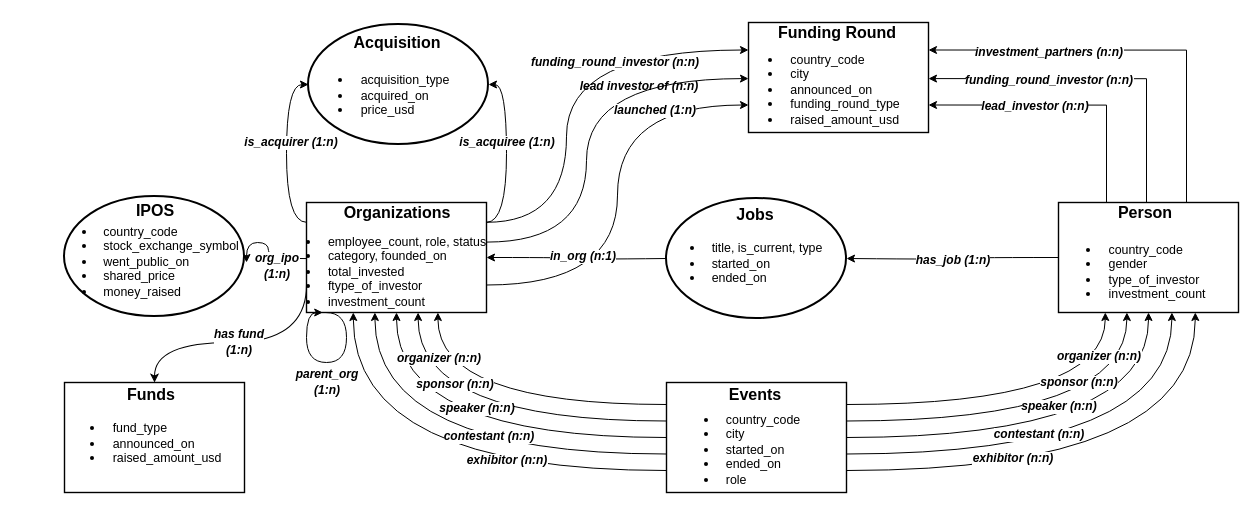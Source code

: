 <mxfile version="20.6.0" type="github"><diagram id="QIMUagScdIdmGEgs5ksX" name="Page-1"><mxGraphModel dx="1052" dy="668" grid="1" gridSize="10" guides="1" tooltips="1" connect="1" arrows="1" fold="1" page="1" pageScale="1" pageWidth="850" pageHeight="1100" math="0" shadow="0"><root><mxCell id="0"/><mxCell id="1" parent="0"/><mxCell id="bN4hetcuTy7aG8nyouE3-260" style="edgeStyle=orthogonalEdgeStyle;rounded=0;orthogonalLoop=1;jettySize=auto;html=1;exitX=1;exitY=0.75;exitDx=0;exitDy=0;entryX=0;entryY=0.75;entryDx=0;entryDy=0;entryPerimeter=0;endSize=3;strokeWidth=0.5;curved=1;exitPerimeter=0;" parent="1" source="bN4hetcuTy7aG8nyouE3-186" target="bN4hetcuTy7aG8nyouE3-121" edge="1"><mxGeometry relative="1" as="geometry"/></mxCell><mxCell id="bN4hetcuTy7aG8nyouE3-267" value="&lt;font style=&quot;font-size: 6px;&quot;&gt;lead investor of (n:n)&lt;/font&gt;" style="edgeLabel;html=1;align=center;verticalAlign=middle;resizable=0;points=[];fontSize=6;fontStyle=3" parent="bN4hetcuTy7aG8nyouE3-260" vertex="1" connectable="0"><mxGeometry x="-0.478" y="2" relative="1" as="geometry"><mxPoint x="18" y="-98" as="offset"/></mxGeometry></mxCell><mxCell id="bN4hetcuTy7aG8nyouE3-263" style="edgeStyle=orthogonalEdgeStyle;rounded=0;orthogonalLoop=1;jettySize=auto;html=1;exitX=1;exitY=0.36;exitDx=0;exitDy=0;entryX=0;entryY=0.51;entryDx=0;entryDy=0;entryPerimeter=0;endSize=3;strokeWidth=0.5;curved=1;exitPerimeter=0;" parent="1" source="bN4hetcuTy7aG8nyouE3-186" target="bN4hetcuTy7aG8nyouE3-121" edge="1"><mxGeometry relative="1" as="geometry"><Array as="points"><mxPoint x="440" y="230"/><mxPoint x="440" y="148"/></Array></mxGeometry></mxCell><mxCell id="bN4hetcuTy7aG8nyouE3-274" value="&lt;font style=&quot;font-size: 6px;&quot;&gt;launched (1:n)&lt;/font&gt;" style="edgeLabel;html=1;align=center;verticalAlign=middle;resizable=0;points=[];fontSize=6;fontStyle=3" parent="bN4hetcuTy7aG8nyouE3-263" vertex="1" connectable="0"><mxGeometry x="-0.264" y="2" relative="1" as="geometry"><mxPoint x="36" y="-38" as="offset"/></mxGeometry></mxCell><mxCell id="bN4hetcuTy7aG8nyouE3-262" style="edgeStyle=orthogonalEdgeStyle;rounded=0;orthogonalLoop=1;jettySize=auto;html=1;exitX=1;exitY=0.18;exitDx=0;exitDy=0;entryX=0;entryY=0.25;entryDx=0;entryDy=0;entryPerimeter=0;strokeWidth=0.5;endSize=3;curved=1;exitPerimeter=0;" parent="1" source="bN4hetcuTy7aG8nyouE3-186" target="bN4hetcuTy7aG8nyouE3-121" edge="1"><mxGeometry relative="1" as="geometry"><Array as="points"><mxPoint x="430" y="220"/><mxPoint x="430" y="134"/></Array></mxGeometry></mxCell><mxCell id="bN4hetcuTy7aG8nyouE3-268" value="&lt;font style=&quot;font-size: 6px;&quot;&gt;funding_round_investor (n:n)&lt;/font&gt;" style="edgeLabel;html=1;align=center;verticalAlign=middle;resizable=0;points=[];fontSize=6;fontStyle=3" parent="bN4hetcuTy7aG8nyouE3-262" vertex="1" connectable="0"><mxGeometry x="-0.515" y="2" relative="1" as="geometry"><mxPoint x="26" y="-68" as="offset"/></mxGeometry></mxCell><mxCell id="mSgQFC-y2hR3Ud8ihsHk-7" style="edgeStyle=orthogonalEdgeStyle;curved=1;rounded=1;sketch=0;orthogonalLoop=1;jettySize=auto;html=1;exitX=1;exitY=0.25;exitDx=0;exitDy=0;entryX=1;entryY=0.25;entryDx=0;entryDy=0;" parent="1" source="bN4hetcuTy7aG8nyouE3-121" target="bN4hetcuTy7aG8nyouE3-121" edge="1"><mxGeometry relative="1" as="geometry"><mxPoint x="570.222" y="133.556" as="targetPoint"/></mxGeometry></mxCell><mxCell id="bN4hetcuTy7aG8nyouE3-121" value="&lt;h6 style=&quot;&quot;&gt;&lt;br&gt;&lt;/h6&gt;" style="rounded=0;whiteSpace=wrap;html=1;strokeWidth=0.7;verticalAlign=top;labelPosition=center;verticalLabelPosition=middle;align=center;spacing=0;spacingBottom=0;points=[[0,0,0,0,0],[0,0.25,0,0,0],[0,0.51,0,0,0],[0,0.75,0,0,0],[0,1,0,0,0],[0.24,1,0,0,0],[0.26,0,0,0,0],[0.5,0,0,0,0],[0.5,1,0,0,0],[0.76,0,0,0,0],[0.76,1,0,0,0],[1,0,0,0,0],[1,0.25,0,0,0],[1,0.51,0,0,0],[1,0.75,0,0,0],[1,1,0,0,0]];" parent="1" vertex="1"><mxGeometry x="521" y="120" width="90" height="55" as="geometry"/></mxCell><mxCell id="bN4hetcuTy7aG8nyouE3-323" style="edgeStyle=orthogonalEdgeStyle;rounded=0;orthogonalLoop=1;jettySize=auto;html=1;entryX=1;entryY=0.5;entryDx=0;entryDy=0;fontSize=8;endSize=3;strokeWidth=0.5;curved=1;" parent="1" target="bN4hetcuTy7aG8nyouE3-186" edge="1"><mxGeometry relative="1" as="geometry"><mxPoint x="480" y="238" as="sourcePoint"/></mxGeometry></mxCell><mxCell id="bN4hetcuTy7aG8nyouE3-324" value="&lt;font style=&quot;font-size: 6px;&quot;&gt;in_org (n:1)&lt;/font&gt;" style="edgeLabel;html=1;align=center;verticalAlign=middle;resizable=0;points=[];fontSize=6;fontStyle=3" parent="bN4hetcuTy7aG8nyouE3-323" vertex="1" connectable="0"><mxGeometry x="0.249" relative="1" as="geometry"><mxPoint x="14" y="-1" as="offset"/></mxGeometry></mxCell><mxCell id="bN4hetcuTy7aG8nyouE3-302" style="edgeStyle=orthogonalEdgeStyle;rounded=0;orthogonalLoop=1;jettySize=auto;html=1;entryX=0.5;entryY=0;entryDx=0;entryDy=0;fontSize=9;strokeWidth=0.51;endSize=3;curved=1;exitX=0;exitY=0.75;exitDx=0;exitDy=0;exitPerimeter=0;" parent="1" source="bN4hetcuTy7aG8nyouE3-186" target="bN4hetcuTy7aG8nyouE3-226" edge="1"><mxGeometry relative="1" as="geometry"><mxPoint x="330" y="390" as="sourcePoint"/><Array as="points"><mxPoint x="300" y="280"/><mxPoint x="224" y="280"/></Array></mxGeometry></mxCell><mxCell id="bN4hetcuTy7aG8nyouE3-304" value="&lt;font style=&quot;font-size: 6px;&quot;&gt;has fund&lt;br style=&quot;font-size: 6px;&quot;&gt;(1:n)&lt;/font&gt;" style="edgeLabel;html=1;align=center;verticalAlign=middle;resizable=0;points=[];fontSize=6;fontStyle=3" parent="bN4hetcuTy7aG8nyouE3-302" vertex="1" connectable="0"><mxGeometry x="-0.149" relative="1" as="geometry"><mxPoint x="-10" as="offset"/></mxGeometry></mxCell><mxCell id="bN4hetcuTy7aG8nyouE3-309" style="edgeStyle=orthogonalEdgeStyle;rounded=0;orthogonalLoop=1;jettySize=auto;html=1;fontSize=9;strokeWidth=0.5;endSize=3;curved=1;exitX=0;exitY=0.51;exitDx=0;exitDy=0;exitPerimeter=0;entryX=1;entryY=0.55;entryDx=0;entryDy=0;entryPerimeter=0;" parent="1" edge="1"><mxGeometry relative="1" as="geometry"><mxPoint x="301" y="238.05" as="sourcePoint"/><mxPoint x="270" y="240" as="targetPoint"/><Array as="points"><mxPoint x="281" y="238"/><mxPoint x="281" y="230"/></Array></mxGeometry></mxCell><mxCell id="bN4hetcuTy7aG8nyouE3-310" value="&lt;font style=&quot;font-size: 6px;&quot;&gt;org_ipo&lt;br style=&quot;font-size: 6px;&quot;&gt;(1:n)&lt;/font&gt;" style="edgeLabel;html=1;align=center;verticalAlign=middle;resizable=0;points=[];fontSize=6;fontStyle=3" parent="bN4hetcuTy7aG8nyouE3-309" vertex="1" connectable="0"><mxGeometry x="0.162" y="-1" relative="1" as="geometry"><mxPoint x="4" y="13" as="offset"/></mxGeometry></mxCell><mxCell id="bN4hetcuTy7aG8nyouE3-311" style="edgeStyle=orthogonalEdgeStyle;rounded=0;orthogonalLoop=1;jettySize=auto;html=1;exitX=1;exitY=0.18;exitDx=0;exitDy=0;entryX=1;entryY=0.5;entryDx=0;entryDy=0;fontSize=9;endSize=3;strokeWidth=0.5;curved=1;exitPerimeter=0;" parent="1" source="bN4hetcuTy7aG8nyouE3-186" target="mSgQFC-y2hR3Ud8ihsHk-13" edge="1"><mxGeometry relative="1" as="geometry"><Array as="points"><mxPoint x="400" y="220"/><mxPoint x="400" y="151"/></Array><mxPoint x="425" y="200" as="targetPoint"/></mxGeometry></mxCell><mxCell id="bN4hetcuTy7aG8nyouE3-314" value="is_acquiree (1:n)" style="edgeLabel;html=1;align=center;verticalAlign=middle;resizable=0;points=[];fontSize=6;fontStyle=3" parent="bN4hetcuTy7aG8nyouE3-311" vertex="1" connectable="0"><mxGeometry x="-0.078" y="2" relative="1" as="geometry"><mxPoint x="2" y="-10" as="offset"/></mxGeometry></mxCell><mxCell id="bN4hetcuTy7aG8nyouE3-312" style="edgeStyle=orthogonalEdgeStyle;rounded=0;orthogonalLoop=1;jettySize=auto;html=1;exitX=0;exitY=0.18;exitDx=0;exitDy=0;fontSize=9;endSize=3;strokeWidth=0.5;curved=1;entryX=0;entryY=0.5;entryDx=0;entryDy=0;exitPerimeter=0;" parent="1" source="bN4hetcuTy7aG8nyouE3-186" target="mSgQFC-y2hR3Ud8ihsHk-13" edge="1"><mxGeometry relative="1" as="geometry"><mxPoint x="311.88" y="240" as="sourcePoint"/><mxPoint x="299.95" y="149.88" as="targetPoint"/><Array as="points"><mxPoint x="290" y="220"/><mxPoint x="290" y="151"/></Array></mxGeometry></mxCell><mxCell id="bN4hetcuTy7aG8nyouE3-313" value="is_acquirer (1:n)" style="edgeLabel;html=1;align=center;verticalAlign=middle;resizable=0;points=[];fontSize=6;fontStyle=3" parent="bN4hetcuTy7aG8nyouE3-312" vertex="1" connectable="0"><mxGeometry x="0.094" y="3" relative="1" as="geometry"><mxPoint x="5" y="-1" as="offset"/></mxGeometry></mxCell><mxCell id="bN4hetcuTy7aG8nyouE3-186" value="" style="rounded=0;whiteSpace=wrap;html=1;fontSize=10;strokeWidth=0.7;points=[[0,0,0,0,0],[0,0.18,0,0,0],[0,0.51,0,0,0],[0,0.75,0,0,0],[0.09,1,0,0,0],[0.26,0,0,0,0],[0.26,1,0,0,0],[0.38,1,0,0,0],[0.5,0,0,0,0],[0.5,1,0,0,0],[0.62,1,0,0,0],[0.73,1,0,0,0],[0.76,0,0,0,0],[1,0,0,0,0],[1,0.18,0,0,0],[1,0.36,0,0,0],[1,0.51,0,0,0],[1,0.75,0,0,0]];" parent="1" vertex="1"><mxGeometry x="300" y="210" width="90" height="55" as="geometry"/></mxCell><mxCell id="bN4hetcuTy7aG8nyouE3-317" style="edgeStyle=orthogonalEdgeStyle;rounded=0;orthogonalLoop=1;jettySize=auto;html=1;exitX=0.107;exitY=1;exitDx=0;exitDy=0;fontSize=9;endSize=3;strokeWidth=0.5;curved=1;exitPerimeter=0;entryX=0.09;entryY=1;entryDx=0;entryDy=0;entryPerimeter=0;" parent="1" source="bN4hetcuTy7aG8nyouE3-186" target="bN4hetcuTy7aG8nyouE3-186" edge="1"><mxGeometry relative="1" as="geometry"><mxPoint x="310" y="320" as="targetPoint"/><Array as="points"><mxPoint x="320" y="265"/><mxPoint x="320" y="290"/><mxPoint x="300" y="290"/><mxPoint x="300" y="265"/></Array></mxGeometry></mxCell><mxCell id="bN4hetcuTy7aG8nyouE3-318" value="parent_org&lt;br style=&quot;font-size: 6px;&quot;&gt;(1:n)" style="edgeLabel;html=1;align=center;verticalAlign=middle;resizable=0;points=[];fontSize=6;fontStyle=3" parent="bN4hetcuTy7aG8nyouE3-317" vertex="1" connectable="0"><mxGeometry x="-0.129" y="-1" relative="1" as="geometry"><mxPoint x="-7" y="11" as="offset"/></mxGeometry></mxCell><mxCell id="bN4hetcuTy7aG8nyouE3-226" value="" style="rounded=0;whiteSpace=wrap;html=1;strokeWidth=0.7;" parent="1" vertex="1"><mxGeometry x="179" y="300" width="90" height="55" as="geometry"/></mxCell><mxCell id="bN4hetcuTy7aG8nyouE3-251" style="edgeStyle=orthogonalEdgeStyle;rounded=0;orthogonalLoop=1;jettySize=auto;html=1;entryX=1;entryY=0.25;entryDx=0;entryDy=0;strokeWidth=0.5;endSize=3;exitX=0.75;exitY=0;exitDx=0;exitDy=0;" parent="1" source="bN4hetcuTy7aG8nyouE3-227" target="bN4hetcuTy7aG8nyouE3-121" edge="1"><mxGeometry relative="1" as="geometry"><Array as="points"><mxPoint x="740" y="210"/><mxPoint x="740" y="134"/></Array><mxPoint x="740" y="200" as="sourcePoint"/></mxGeometry></mxCell><mxCell id="bN4hetcuTy7aG8nyouE3-321" style="edgeStyle=orthogonalEdgeStyle;rounded=0;orthogonalLoop=1;jettySize=auto;html=1;exitX=0;exitY=0.5;exitDx=0;exitDy=0;fontSize=8;endSize=3;strokeWidth=0.5;curved=1;" parent="1" source="bN4hetcuTy7aG8nyouE3-227" edge="1"><mxGeometry relative="1" as="geometry"><mxPoint x="570" y="238" as="targetPoint"/></mxGeometry></mxCell><mxCell id="bN4hetcuTy7aG8nyouE3-322" value="&lt;font style=&quot;font-size: 6px;&quot;&gt;has_job (1:n)&lt;/font&gt;" style="edgeLabel;html=1;align=center;verticalAlign=middle;resizable=0;points=[];fontSize=6;fontStyle=3" parent="bN4hetcuTy7aG8nyouE3-321" vertex="1" connectable="0"><mxGeometry x="0.227" y="-1" relative="1" as="geometry"><mxPoint x="11" y="1" as="offset"/></mxGeometry></mxCell><mxCell id="bN4hetcuTy7aG8nyouE3-227" value="" style="rounded=0;whiteSpace=wrap;html=1;strokeWidth=0.7;points=[[0,0,0,0,0],[0,0.25,0,0,0],[0,0.51,0,0,0],[0,0.75,0,0,0],[0.26,0,0,0,0],[0.26,1,0,0,0],[0.38,1,0,0,0],[0.5,0,0,0,0],[0.5,1,0,0,0],[0.63,1,0,0,0],[0.76,0,0,0,0],[0.76,1,0,0,0],[1,0,0,0,0],[1,0.25,0,0,0],[1,0.51,0,0,0],[1,0.75,0,0,0]];" parent="1" vertex="1"><mxGeometry x="676" y="210" width="90" height="55" as="geometry"/></mxCell><mxCell id="y2qR256ZHgtOFzOP6XMu-1" style="edgeStyle=orthogonalEdgeStyle;rounded=0;orthogonalLoop=1;jettySize=auto;html=1;exitX=0;exitY=0.2;exitDx=0;exitDy=0;entryX=0.73;entryY=1;entryDx=0;entryDy=0;strokeWidth=0.5;endSize=3;curved=1;exitPerimeter=0;entryPerimeter=0;" parent="1" source="bN4hetcuTy7aG8nyouE3-230" target="bN4hetcuTy7aG8nyouE3-186" edge="1"><mxGeometry relative="1" as="geometry"><mxPoint x="480" y="280" as="targetPoint"/></mxGeometry></mxCell><mxCell id="y2qR256ZHgtOFzOP6XMu-3" style="edgeStyle=orthogonalEdgeStyle;rounded=0;orthogonalLoop=1;jettySize=auto;html=1;exitX=0;exitY=0.35;exitDx=0;exitDy=0;entryX=0.62;entryY=1;entryDx=0;entryDy=0;entryPerimeter=0;fontSize=7;endSize=3;strokeWidth=0.5;curved=1;exitPerimeter=0;" parent="1" source="bN4hetcuTy7aG8nyouE3-230" target="bN4hetcuTy7aG8nyouE3-186" edge="1"><mxGeometry relative="1" as="geometry"/></mxCell><mxCell id="y2qR256ZHgtOFzOP6XMu-5" style="edgeStyle=orthogonalEdgeStyle;rounded=0;orthogonalLoop=1;jettySize=auto;html=1;exitX=0;exitY=0.5;exitDx=0;exitDy=0;entryX=0.5;entryY=1;entryDx=0;entryDy=0;entryPerimeter=0;fontSize=7;endSize=3;strokeWidth=0.5;curved=1;exitPerimeter=0;" parent="1" source="bN4hetcuTy7aG8nyouE3-230" target="bN4hetcuTy7aG8nyouE3-186" edge="1"><mxGeometry relative="1" as="geometry"/></mxCell><mxCell id="y2qR256ZHgtOFzOP6XMu-7" style="edgeStyle=orthogonalEdgeStyle;rounded=0;orthogonalLoop=1;jettySize=auto;html=1;exitX=0;exitY=0.65;exitDx=0;exitDy=0;entryX=0.38;entryY=1;entryDx=0;entryDy=0;entryPerimeter=0;fontSize=7;endSize=3;strokeWidth=0.5;curved=1;exitPerimeter=0;" parent="1" source="bN4hetcuTy7aG8nyouE3-230" target="bN4hetcuTy7aG8nyouE3-186" edge="1"><mxGeometry relative="1" as="geometry"/></mxCell><mxCell id="y2qR256ZHgtOFzOP6XMu-9" style="edgeStyle=orthogonalEdgeStyle;rounded=0;orthogonalLoop=1;jettySize=auto;html=1;exitX=0;exitY=0.8;exitDx=0;exitDy=0;fontSize=7;endSize=3;strokeWidth=0.5;curved=1;exitPerimeter=0;entryX=0.26;entryY=1;entryDx=0;entryDy=0;entryPerimeter=0;" parent="1" source="bN4hetcuTy7aG8nyouE3-230" target="bN4hetcuTy7aG8nyouE3-186" edge="1"><mxGeometry relative="1" as="geometry"><mxPoint x="320" y="270" as="targetPoint"/></mxGeometry></mxCell><mxCell id="y2qR256ZHgtOFzOP6XMu-14" style="edgeStyle=orthogonalEdgeStyle;rounded=0;orthogonalLoop=1;jettySize=auto;html=1;exitX=1;exitY=0.35;exitDx=0;exitDy=0;entryX=0.38;entryY=1;entryDx=0;entryDy=0;entryPerimeter=0;fontSize=7;endSize=3;strokeWidth=0.5;curved=1;exitPerimeter=0;" parent="1" source="bN4hetcuTy7aG8nyouE3-230" target="bN4hetcuTy7aG8nyouE3-227" edge="1"><mxGeometry relative="1" as="geometry"/></mxCell><mxCell id="y2qR256ZHgtOFzOP6XMu-16" style="edgeStyle=orthogonalEdgeStyle;rounded=0;orthogonalLoop=1;jettySize=auto;html=1;exitX=1;exitY=0.5;exitDx=0;exitDy=0;fontSize=7;endSize=3;strokeWidth=0.5;curved=1;exitPerimeter=0;" parent="1" source="bN4hetcuTy7aG8nyouE3-230" edge="1"><mxGeometry relative="1" as="geometry"><mxPoint x="721" y="265" as="targetPoint"/></mxGeometry></mxCell><mxCell id="y2qR256ZHgtOFzOP6XMu-17" value="speaker (n:n)" style="edgeLabel;html=1;align=center;verticalAlign=middle;resizable=0;points=[];fontSize=6;fontStyle=3" parent="y2qR256ZHgtOFzOP6XMu-16" vertex="1" connectable="0"><mxGeometry x="-0.12" relative="1" as="geometry"><mxPoint x="12" y="-16" as="offset"/></mxGeometry></mxCell><mxCell id="y2qR256ZHgtOFzOP6XMu-18" style="edgeStyle=orthogonalEdgeStyle;rounded=0;orthogonalLoop=1;jettySize=auto;html=1;exitX=1;exitY=0.65;exitDx=0;exitDy=0;entryX=0.63;entryY=1;entryDx=0;entryDy=0;entryPerimeter=0;fontSize=7;endSize=3;strokeWidth=0.5;curved=1;exitPerimeter=0;" parent="1" source="bN4hetcuTy7aG8nyouE3-230" target="bN4hetcuTy7aG8nyouE3-227" edge="1"><mxGeometry relative="1" as="geometry"/></mxCell><mxCell id="y2qR256ZHgtOFzOP6XMu-19" value="contestant (n:n)" style="edgeLabel;html=1;align=center;verticalAlign=middle;resizable=0;points=[];fontSize=6;fontStyle=3" parent="y2qR256ZHgtOFzOP6XMu-18" vertex="1" connectable="0"><mxGeometry x="-0.263" y="1" relative="1" as="geometry"><mxPoint x="10" y="-9" as="offset"/></mxGeometry></mxCell><mxCell id="y2qR256ZHgtOFzOP6XMu-20" style="edgeStyle=orthogonalEdgeStyle;rounded=0;orthogonalLoop=1;jettySize=auto;html=1;entryX=0.76;entryY=1;entryDx=0;entryDy=0;entryPerimeter=0;fontSize=7;endSize=3;strokeWidth=0.5;curved=1;exitX=1;exitY=0.8;exitDx=0;exitDy=0;exitPerimeter=0;" parent="1" source="bN4hetcuTy7aG8nyouE3-230" target="bN4hetcuTy7aG8nyouE3-227" edge="1"><mxGeometry relative="1" as="geometry"><mxPoint x="620" y="390" as="sourcePoint"/></mxGeometry></mxCell><mxCell id="y2qR256ZHgtOFzOP6XMu-21" value="exhibitor (n:n)" style="edgeLabel;html=1;align=center;verticalAlign=middle;resizable=0;points=[];fontSize=6;fontStyle=3" parent="y2qR256ZHgtOFzOP6XMu-20" vertex="1" connectable="0"><mxGeometry x="-0.611" relative="1" as="geometry"><mxPoint x="33" y="-6" as="offset"/></mxGeometry></mxCell><mxCell id="bN4hetcuTy7aG8nyouE3-230" value="" style="rounded=0;whiteSpace=wrap;html=1;strokeWidth=0.7;points=[[0,0.2,0,0,0],[0,0.35,0,0,0],[0,0.5,0,0,0],[0,0.65,0,0,0],[0,0.8,0,0,0],[0.26,0,0,0,0],[0.26,1,0,0,0],[0.5,0,0,0,0],[0.5,1,0,0,0],[0.76,0,0,0,0],[0.76,1,0,0,0],[1,0.2,0,0,0],[1,0.35,0,0,0],[1,0.5,0,0,0],[1,0.65,0,0,0],[1,0.8,0,0,0]];" parent="1" vertex="1"><mxGeometry x="480" y="300" width="90" height="55" as="geometry"/></mxCell><mxCell id="mSgQFC-y2hR3Ud8ihsHk-2" value="&lt;ul style=&quot;font-size: 6.2px; text-align: left;&quot;&gt;&lt;li&gt;&lt;span style=&quot;background-color: initial;&quot;&gt;country_code&lt;/span&gt;&lt;/li&gt;&lt;li&gt;&lt;span style=&quot;background-color: initial;&quot;&gt;city&lt;/span&gt;&lt;/li&gt;&lt;li&gt;&lt;span style=&quot;background-color: initial;&quot;&gt;announced_on&lt;/span&gt;&lt;/li&gt;&lt;li&gt;&lt;span style=&quot;background-color: initial;&quot;&gt;funding_round_type&lt;/span&gt;&lt;/li&gt;&lt;li&gt;&lt;span style=&quot;background-color: initial;&quot;&gt;raised_amount_usd&lt;/span&gt;&lt;/li&gt;&lt;/ul&gt;" style="text;html=1;align=center;verticalAlign=middle;resizable=0;points=[];autosize=1;strokeColor=none;fillColor=none;" parent="1" vertex="1"><mxGeometry x="489" y="122.5" width="120" height="60" as="geometry"/></mxCell><mxCell id="mSgQFC-y2hR3Ud8ihsHk-4" value="&lt;span style=&quot;font-weight: 700;&quot;&gt;&lt;font style=&quot;font-size: 8px;&quot;&gt;Funding Round&lt;/font&gt;&lt;/span&gt;" style="text;html=1;resizable=0;autosize=1;align=center;verticalAlign=middle;points=[];fillColor=none;strokeColor=none;rounded=0;sketch=0;" parent="1" vertex="1"><mxGeometry x="525" y="109" width="80" height="30" as="geometry"/></mxCell><mxCell id="mSgQFC-y2hR3Ud8ihsHk-5" value="&lt;span style=&quot;font-size: 8px;&quot;&gt;&lt;b&gt;Person&lt;/b&gt;&lt;/span&gt;" style="text;html=1;resizable=0;autosize=1;align=center;verticalAlign=middle;points=[];fillColor=none;strokeColor=none;rounded=0;sketch=0;" parent="1" vertex="1"><mxGeometry x="694" y="199" width="50" height="30" as="geometry"/></mxCell><mxCell id="mSgQFC-y2hR3Ud8ihsHk-6" value="&lt;ul style=&quot;font-size: 6.2px; text-align: left;&quot;&gt;&lt;li&gt;&lt;span style=&quot;background-color: initial;&quot;&gt;country_code&lt;/span&gt;&lt;/li&gt;&lt;li&gt;&lt;span style=&quot;background-color: initial;&quot;&gt;gender&lt;/span&gt;&lt;br&gt;&lt;/li&gt;&lt;li&gt;&lt;span style=&quot;background-color: initial;&quot;&gt;type_of_investor&lt;/span&gt;&lt;/li&gt;&lt;li&gt;investment_count&lt;/li&gt;&lt;/ul&gt;" style="text;html=1;align=center;verticalAlign=middle;resizable=0;points=[];autosize=1;strokeColor=none;fillColor=none;" parent="1" vertex="1"><mxGeometry x="650" y="213.5" width="110" height="60" as="geometry"/></mxCell><mxCell id="mSgQFC-y2hR3Ud8ihsHk-8" value="&lt;font style=&quot;font-size: 6px;&quot;&gt;&lt;b&gt;&lt;i&gt;investment_partners (n:n)&lt;/i&gt;&lt;/b&gt;&lt;/font&gt;" style="edgeLabel;html=1;align=center;verticalAlign=middle;resizable=0;points=[];fontSize=10;" parent="1" vertex="1" connectable="0"><mxGeometry x="675" y="134.004" as="geometry"><mxPoint x="-4" y="-1" as="offset"/></mxGeometry></mxCell><mxCell id="mSgQFC-y2hR3Ud8ihsHk-9" style="edgeStyle=orthogonalEdgeStyle;rounded=0;orthogonalLoop=1;jettySize=auto;html=1;entryX=1;entryY=0.51;entryDx=0;entryDy=0;strokeWidth=0.5;endSize=3;entryPerimeter=0;exitX=0.5;exitY=0;exitDx=0;exitDy=0;" parent="1" source="bN4hetcuTy7aG8nyouE3-227" target="bN4hetcuTy7aG8nyouE3-121" edge="1"><mxGeometry relative="1" as="geometry"><Array as="points"><mxPoint x="720" y="210"/><mxPoint x="720" y="148"/></Array><mxPoint x="720" y="180" as="sourcePoint"/><mxPoint x="570.0" y="148.87" as="targetPoint"/></mxGeometry></mxCell><mxCell id="mSgQFC-y2hR3Ud8ihsHk-10" value="&lt;font style=&quot;font-size: 6px;&quot;&gt;&lt;b&gt;&lt;i&gt;funding_round_investor (n:n)&lt;/i&gt;&lt;/b&gt;&lt;/font&gt;" style="edgeLabel;html=1;align=center;verticalAlign=middle;resizable=0;points=[];fontSize=10;" parent="mSgQFC-y2hR3Ud8ihsHk-9" vertex="1" connectable="0"><mxGeometry x="-0.389" y="-1" relative="1" as="geometry"><mxPoint x="-50" y="-12" as="offset"/></mxGeometry></mxCell><mxCell id="mSgQFC-y2hR3Ud8ihsHk-11" style="edgeStyle=orthogonalEdgeStyle;rounded=0;orthogonalLoop=1;jettySize=auto;html=1;entryX=1;entryY=0.75;entryDx=0;entryDy=0;strokeWidth=0.5;endSize=3;entryPerimeter=0;exitX=0.25;exitY=0;exitDx=0;exitDy=0;" parent="1" source="bN4hetcuTy7aG8nyouE3-227" target="bN4hetcuTy7aG8nyouE3-121" edge="1"><mxGeometry relative="1" as="geometry"><Array as="points"><mxPoint x="700" y="210"/><mxPoint x="700" y="161"/></Array><mxPoint x="700" y="200" as="sourcePoint"/><mxPoint x="570.0" y="163.0" as="targetPoint"/></mxGeometry></mxCell><mxCell id="mSgQFC-y2hR3Ud8ihsHk-12" value="&lt;font style=&quot;font-size: 6px;&quot;&gt;&lt;b&gt;&lt;i&gt;lead_investor (n:n)&lt;/i&gt;&lt;/b&gt;&lt;/font&gt;" style="edgeLabel;html=1;align=center;verticalAlign=middle;resizable=0;points=[];fontSize=10;" parent="mSgQFC-y2hR3Ud8ihsHk-11" vertex="1" connectable="0"><mxGeometry x="-0.389" y="-1" relative="1" as="geometry"><mxPoint x="-37" y="-9" as="offset"/></mxGeometry></mxCell><mxCell id="mSgQFC-y2hR3Ud8ihsHk-13" value="" style="ellipse;whiteSpace=wrap;html=1;rounded=0;sketch=0;fontSize=6.2;" parent="1" vertex="1"><mxGeometry x="301" y="121" width="90" height="60" as="geometry"/></mxCell><mxCell id="mSgQFC-y2hR3Ud8ihsHk-14" value="&lt;font style=&quot;font-size: 8px;&quot;&gt;Acquisition&lt;/font&gt;" style="text;html=1;resizable=0;autosize=1;align=center;verticalAlign=middle;points=[];fillColor=none;strokeColor=none;rounded=0;sketch=0;fontSize=7;fontStyle=1" parent="1" vertex="1"><mxGeometry x="310" y="120" width="70" height="20" as="geometry"/></mxCell><mxCell id="mSgQFC-y2hR3Ud8ihsHk-15" value="&lt;ul style=&quot;font-size: 6.2px; text-align: left;&quot;&gt;&lt;li&gt;acquisition_type&lt;/li&gt;&lt;li&gt;acquired_on&lt;/li&gt;&lt;li&gt;price_usd&lt;/li&gt;&lt;/ul&gt;" style="text;html=1;align=center;verticalAlign=middle;resizable=0;points=[];autosize=1;strokeColor=none;fillColor=none;" parent="1" vertex="1"><mxGeometry x="274" y="131" width="110" height="50" as="geometry"/></mxCell><mxCell id="mSgQFC-y2hR3Ud8ihsHk-18" style="edgeStyle=orthogonalEdgeStyle;rounded=0;orthogonalLoop=1;jettySize=auto;html=1;exitX=1;exitY=0.2;exitDx=0;exitDy=0;entryX=0.26;entryY=1;entryDx=0;entryDy=0;entryPerimeter=0;fontSize=7;endSize=3;strokeWidth=0.5;curved=1;exitPerimeter=0;" parent="1" source="bN4hetcuTy7aG8nyouE3-230" target="bN4hetcuTy7aG8nyouE3-227" edge="1"><mxGeometry relative="1" as="geometry"><mxPoint x="570.0" y="369" as="sourcePoint"/><mxPoint x="710.2" y="250.0" as="targetPoint"/></mxGeometry></mxCell><mxCell id="mSgQFC-y2hR3Ud8ihsHk-19" value="sponsor (n:n)" style="edgeLabel;html=1;align=center;verticalAlign=middle;resizable=0;points=[];fontSize=6;fontStyle=3" parent="mSgQFC-y2hR3Ud8ihsHk-18" vertex="1" connectable="0"><mxGeometry x="0.108" relative="1" as="geometry"><mxPoint x="19" y="-11" as="offset"/></mxGeometry></mxCell><mxCell id="mSgQFC-y2hR3Ud8ihsHk-20" value="" style="ellipse;whiteSpace=wrap;html=1;rounded=0;sketch=0;fontSize=6.2;points=[[0,0.51,0,0,0],[0.14,0.15,0,0,0],[0.14,0.85,0,0,0],[0.5,0,0,0,0],[0.5,1,0,0,0],[0.86,0.15,0,0,0],[0.86,0.85,0,0,0],[1,0.51,0,0,0]];" parent="1" vertex="1"><mxGeometry x="480" y="208" width="90" height="60" as="geometry"/></mxCell><mxCell id="mSgQFC-y2hR3Ud8ihsHk-21" value="&lt;span style=&quot;font-size: 8px;&quot;&gt;Jobs&lt;/span&gt;" style="text;html=1;resizable=0;autosize=1;align=center;verticalAlign=middle;points=[];fillColor=none;strokeColor=none;rounded=0;sketch=0;fontSize=7;fontStyle=1" parent="1" vertex="1"><mxGeometry x="504" y="206" width="40" height="20" as="geometry"/></mxCell><mxCell id="mSgQFC-y2hR3Ud8ihsHk-22" value="" style="ellipse;whiteSpace=wrap;html=1;rounded=0;sketch=0;fontSize=6.2;points=[[0,0.51,0,0,0],[0.14,0.15,0,0,0],[0.14,0.85,0,0,0],[0.5,0,0,0,0],[0.5,1,0,0,0],[0.86,0.15,0,0,0],[0.86,0.85,0,0,0],[1,0.55,0,0,0]];" parent="1" vertex="1"><mxGeometry x="179" y="207" width="90" height="60" as="geometry"/></mxCell><mxCell id="mSgQFC-y2hR3Ud8ihsHk-24" value="&lt;span style=&quot;font-size: 8px;&quot;&gt;IPOS&lt;/span&gt;" style="text;html=1;resizable=0;autosize=1;align=center;verticalAlign=middle;points=[];fillColor=none;strokeColor=none;rounded=0;sketch=0;fontSize=7;fontStyle=1" parent="1" vertex="1"><mxGeometry x="204" y="204" width="40" height="20" as="geometry"/></mxCell><mxCell id="mSgQFC-y2hR3Ud8ihsHk-27" value="&lt;font style=&quot;font-size: 6px;&quot;&gt;organizer (n:n)&lt;/font&gt;" style="edgeLabel;html=1;align=center;verticalAlign=middle;resizable=0;points=[];fontSize=6;fontStyle=3" parent="1" vertex="1" connectable="0"><mxGeometry x="696.001" y="286.996" as="geometry"/></mxCell><mxCell id="mSgQFC-y2hR3Ud8ihsHk-33" value="speaker (n:n)" style="edgeLabel;html=1;align=center;verticalAlign=middle;resizable=0;points=[];fontSize=6;fontStyle=3" parent="1" vertex="1" connectable="0"><mxGeometry x="384.889" y="312.5" as="geometry"/></mxCell><mxCell id="mSgQFC-y2hR3Ud8ihsHk-34" value="contestant (n:n)" style="edgeLabel;html=1;align=center;verticalAlign=middle;resizable=0;points=[];fontSize=6;fontStyle=3" parent="1" vertex="1" connectable="0"><mxGeometry x="391.111" y="326.765" as="geometry"/></mxCell><mxCell id="mSgQFC-y2hR3Ud8ihsHk-35" value="exhibitor (n:n)" style="edgeLabel;html=1;align=center;verticalAlign=middle;resizable=0;points=[];fontSize=6;fontStyle=3" parent="1" vertex="1" connectable="0"><mxGeometry x="399.444" y="339.0" as="geometry"/></mxCell><mxCell id="mSgQFC-y2hR3Ud8ihsHk-36" value="sponsor (n:n)" style="edgeLabel;html=1;align=center;verticalAlign=middle;resizable=0;points=[];fontSize=6;fontStyle=3" parent="1" vertex="1" connectable="0"><mxGeometry x="374.222" y="301.0" as="geometry"/></mxCell><mxCell id="mSgQFC-y2hR3Ud8ihsHk-37" value="&lt;font style=&quot;font-size: 6px;&quot;&gt;organizer (n:n)&lt;/font&gt;" style="edgeLabel;html=1;align=center;verticalAlign=middle;resizable=0;points=[];fontSize=6;fontStyle=3" parent="1" vertex="1" connectable="0"><mxGeometry x="366.001" y="287.996" as="geometry"/></mxCell><mxCell id="mSgQFC-y2hR3Ud8ihsHk-38" value="&lt;span style=&quot;font-size: 8px;&quot;&gt;Organizations&lt;/span&gt;" style="text;html=1;resizable=0;autosize=1;align=center;verticalAlign=middle;points=[];fillColor=none;strokeColor=none;rounded=0;sketch=0;fontSize=7;fontStyle=1" parent="1" vertex="1"><mxGeometry x="305" y="204.5" width="80" height="20" as="geometry"/></mxCell><mxCell id="mSgQFC-y2hR3Ud8ihsHk-39" value="&lt;span style=&quot;font-size: 8px;&quot;&gt;Events&lt;/span&gt;" style="text;html=1;resizable=0;autosize=1;align=center;verticalAlign=middle;points=[];fillColor=none;strokeColor=none;rounded=0;sketch=0;fontSize=7;fontStyle=1" parent="1" vertex="1"><mxGeometry x="499" y="296" width="50" height="20" as="geometry"/></mxCell><mxCell id="mSgQFC-y2hR3Ud8ihsHk-40" value="&lt;span style=&quot;font-size: 8px;&quot;&gt;Funds&lt;/span&gt;" style="text;html=1;resizable=0;autosize=1;align=center;verticalAlign=middle;points=[];fillColor=none;strokeColor=none;rounded=0;sketch=0;fontSize=7;fontStyle=1" parent="1" vertex="1"><mxGeometry x="197" y="296" width="50" height="20" as="geometry"/></mxCell><mxCell id="mSgQFC-y2hR3Ud8ihsHk-41" value="&lt;ul style=&quot;font-size: 6.2px; text-align: left;&quot;&gt;&lt;li&gt;&lt;span style=&quot;background-color: initial;&quot;&gt;country_code&lt;/span&gt;&lt;/li&gt;&lt;li&gt;&lt;span style=&quot;background-color: initial;&quot;&gt;city&lt;/span&gt;&lt;/li&gt;&lt;li&gt;&lt;span style=&quot;background-color: initial;&quot;&gt;started_on&lt;/span&gt;&lt;/li&gt;&lt;li&gt;ended_on&lt;/li&gt;&lt;li&gt;&lt;span style=&quot;background-color: initial;&quot;&gt;role&lt;/span&gt;&lt;/li&gt;&lt;/ul&gt;" style="text;html=1;align=center;verticalAlign=middle;resizable=0;points=[];autosize=1;strokeColor=none;fillColor=none;" parent="1" vertex="1"><mxGeometry x="458" y="303" width="100" height="60" as="geometry"/></mxCell><mxCell id="mSgQFC-y2hR3Ud8ihsHk-42" value="&lt;ul style=&quot;font-size: 6.2px; text-align: left;&quot;&gt;&lt;li&gt;fund_type&lt;/li&gt;&lt;li&gt;announced_on&lt;/li&gt;&lt;li&gt;raised_amount_usd&lt;/li&gt;&lt;/ul&gt;" style="text;html=1;align=center;verticalAlign=middle;resizable=0;points=[];autosize=1;strokeColor=none;fillColor=none;" parent="1" vertex="1"><mxGeometry x="150" y="305" width="120" height="50" as="geometry"/></mxCell><mxCell id="mSgQFC-y2hR3Ud8ihsHk-43" value="&lt;ul style=&quot;font-size: 6.2px; text-align: left;&quot;&gt;&lt;li&gt;title, is_current, type&lt;/li&gt;&lt;li&gt;started_on&lt;/li&gt;&lt;li&gt;ended_on&lt;/li&gt;&lt;/ul&gt;" style="text;html=1;align=center;verticalAlign=middle;resizable=0;points=[];autosize=1;strokeColor=none;fillColor=none;" parent="1" vertex="1"><mxGeometry x="450" y="215" width="120" height="50" as="geometry"/></mxCell><mxCell id="mSgQFC-y2hR3Ud8ihsHk-44" value="&lt;ul style=&quot;font-size: 6.2px; text-align: left;&quot;&gt;&lt;li&gt;country_code&lt;/li&gt;&lt;li&gt;stock_exchange_symbol&lt;/li&gt;&lt;li&gt;went_public_on&lt;/li&gt;&lt;li&gt;shared_price&lt;/li&gt;&lt;li&gt;money_raised&lt;/li&gt;&lt;/ul&gt;" style="text;html=1;align=center;verticalAlign=middle;resizable=0;points=[];autosize=1;strokeColor=none;fillColor=none;" parent="1" vertex="1"><mxGeometry x="147" y="209" width="130" height="60" as="geometry"/></mxCell><mxCell id="mSgQFC-y2hR3Ud8ihsHk-47" value="&lt;ul style=&quot;font-size: 6.2px; text-align: left;&quot;&gt;&lt;li&gt;employee_count, role, status&lt;/li&gt;&lt;li&gt;category, founded_on&lt;/li&gt;&lt;li&gt;total_invested&lt;/li&gt;&lt;li&gt;&lt;span style=&quot;background-color: initial;&quot;&gt;ftype_of_investor&lt;/span&gt;&lt;/li&gt;&lt;li&gt;investment_count&lt;/li&gt;&lt;/ul&gt;" style="text;html=1;align=center;verticalAlign=middle;resizable=0;points=[];autosize=1;strokeColor=none;fillColor=none;" parent="1" vertex="1"><mxGeometry x="260" y="214" width="140" height="60" as="geometry"/></mxCell></root></mxGraphModel></diagram></mxfile>